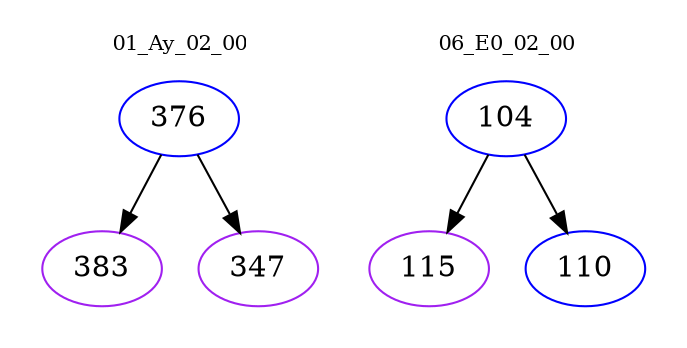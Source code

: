 digraph{
subgraph cluster_0 {
color = white
label = "01_Ay_02_00";
fontsize=10;
T0_376 [label="376", color="blue"]
T0_376 -> T0_383 [color="black"]
T0_383 [label="383", color="purple"]
T0_376 -> T0_347 [color="black"]
T0_347 [label="347", color="purple"]
}
subgraph cluster_1 {
color = white
label = "06_E0_02_00";
fontsize=10;
T1_104 [label="104", color="blue"]
T1_104 -> T1_115 [color="black"]
T1_115 [label="115", color="purple"]
T1_104 -> T1_110 [color="black"]
T1_110 [label="110", color="blue"]
}
}
